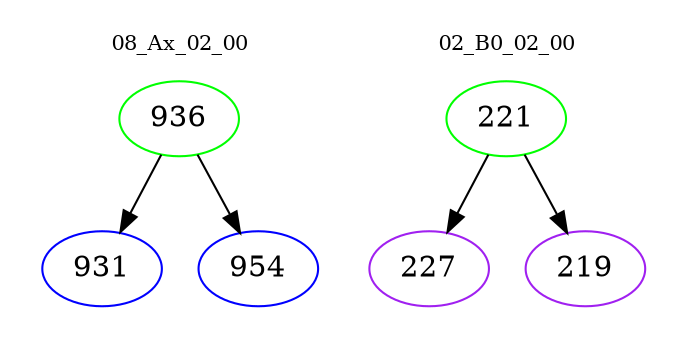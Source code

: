 digraph{
subgraph cluster_0 {
color = white
label = "08_Ax_02_00";
fontsize=10;
T0_936 [label="936", color="green"]
T0_936 -> T0_931 [color="black"]
T0_931 [label="931", color="blue"]
T0_936 -> T0_954 [color="black"]
T0_954 [label="954", color="blue"]
}
subgraph cluster_1 {
color = white
label = "02_B0_02_00";
fontsize=10;
T1_221 [label="221", color="green"]
T1_221 -> T1_227 [color="black"]
T1_227 [label="227", color="purple"]
T1_221 -> T1_219 [color="black"]
T1_219 [label="219", color="purple"]
}
}
